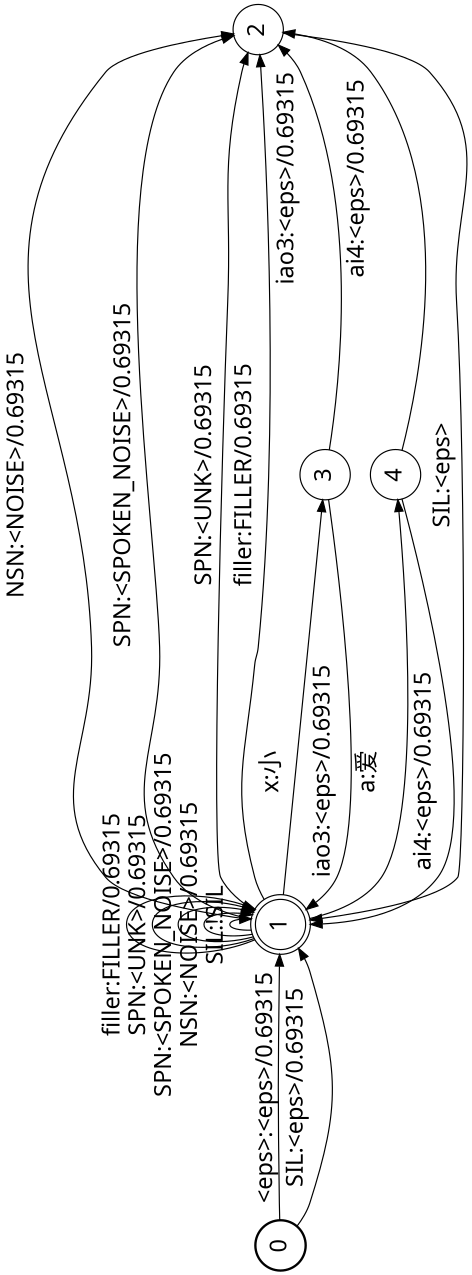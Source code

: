 digraph FST {
rankdir = LR;
size = "8.5,11";
label = "";
center = 1;
orientation = Landscape;
ranksep = "0.4";
nodesep = "0.25";
0 [label = "0", shape = circle, style = bold, fontname="simsun.ttc",fontsize = 20]
	0 -> 1 [label = "<eps>:<eps>/0.69315", fontname="simsun.ttc",fontsize = 20];
	0 -> 1 [label = "SIL:<eps>/0.69315", fontname="simsun.ttc",fontsize = 20];
1 [label = "1", shape = doublecircle, style = solid, fontname="simsun.ttc",fontsize = 20]
	1 -> 1 [label = "SIL:!SIL", fontname="simsun.ttc",fontsize = 20];
	1 -> 1 [label = "NSN:<NOISE>/0.69315", fontname="simsun.ttc",fontsize = 20];
	1 -> 2 [label = "NSN:<NOISE>/0.69315", fontname="simsun.ttc",fontsize = 20];
	1 -> 1 [label = "SPN:<SPOKEN_NOISE>/0.69315", fontname="simsun.ttc",fontsize = 20];
	1 -> 2 [label = "SPN:<SPOKEN_NOISE>/0.69315", fontname="simsun.ttc",fontsize = 20];
	1 -> 1 [label = "SPN:<UNK>/0.69315", fontname="simsun.ttc",fontsize = 20];
	1 -> 2 [label = "SPN:<UNK>/0.69315", fontname="simsun.ttc",fontsize = 20];
	1 -> 1 [label = "filler:FILLER/0.69315", fontname="simsun.ttc",fontsize = 20];
	1 -> 2 [label = "filler:FILLER/0.69315", fontname="simsun.ttc",fontsize = 20];
	1 -> 3 [label = "x:小", fontname="simsun.ttc",fontsize = 20];
	1 -> 4 [label = "a:爱", fontname="simsun.ttc",fontsize = 20];
2 [label = "2", shape = circle, style = solid, fontname="simsun.ttc",fontsize = 20]
	2 -> 1 [label = "SIL:<eps>", fontname="simsun.ttc",fontsize = 20];
3 [label = "3", shape = circle, style = solid, fontname="simsun.ttc",fontsize = 20]
	3 -> 1 [label = "iao3:<eps>/0.69315", fontname="simsun.ttc",fontsize = 20];
	3 -> 2 [label = "iao3:<eps>/0.69315", fontname="simsun.ttc",fontsize = 20];
4 [label = "4", shape = circle, style = solid, fontname="simsun.ttc",fontsize = 20]
	4 -> 1 [label = "ai4:<eps>/0.69315", fontname="simsun.ttc",fontsize = 20];
	4 -> 2 [label = "ai4:<eps>/0.69315", fontname="simsun.ttc",fontsize = 20];
}
